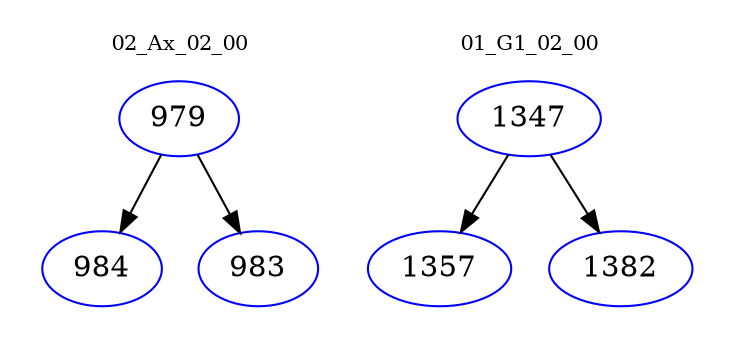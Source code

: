 digraph{
subgraph cluster_0 {
color = white
label = "02_Ax_02_00";
fontsize=10;
T0_979 [label="979", color="blue"]
T0_979 -> T0_984 [color="black"]
T0_984 [label="984", color="blue"]
T0_979 -> T0_983 [color="black"]
T0_983 [label="983", color="blue"]
}
subgraph cluster_1 {
color = white
label = "01_G1_02_00";
fontsize=10;
T1_1347 [label="1347", color="blue"]
T1_1347 -> T1_1357 [color="black"]
T1_1357 [label="1357", color="blue"]
T1_1347 -> T1_1382 [color="black"]
T1_1382 [label="1382", color="blue"]
}
}
